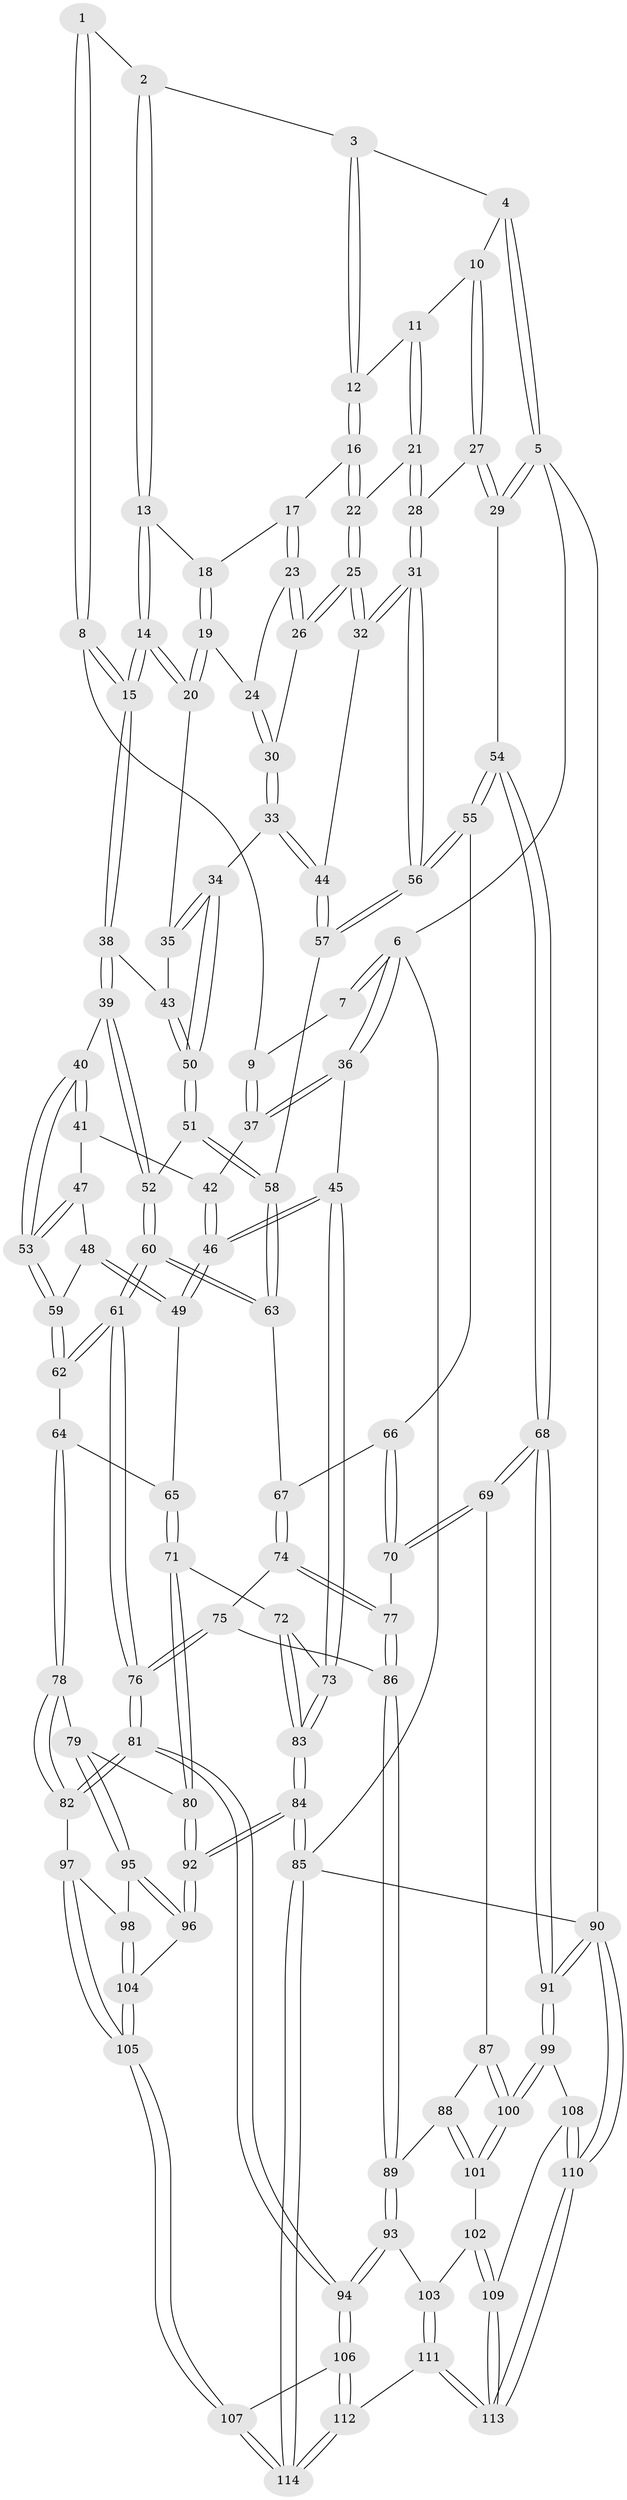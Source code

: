 // coarse degree distribution, {3: 0.09722222222222222, 4: 0.5, 5: 0.25, 7: 0.013888888888888888, 6: 0.125, 2: 0.013888888888888888}
// Generated by graph-tools (version 1.1) at 2025/52/02/27/25 19:52:36]
// undirected, 114 vertices, 282 edges
graph export_dot {
graph [start="1"]
  node [color=gray90,style=filled];
  1 [pos="+0.5914841772479338+0"];
  2 [pos="+0.6308219148592917+0"];
  3 [pos="+0.6898102095274327+0"];
  4 [pos="+0.8025223081529911+0"];
  5 [pos="+1+0"];
  6 [pos="+0+0"];
  7 [pos="+0.33266356444142775+0"];
  8 [pos="+0.3931058613526719+0.1281752750272039"];
  9 [pos="+0.31999237525930835+0.10191500568600442"];
  10 [pos="+0.8976133254825477+0.10105215864558253"];
  11 [pos="+0.8419922629713226+0.10022050442396029"];
  12 [pos="+0.7633171656089744+0.06542067699667325"];
  13 [pos="+0.5948188988727279+0"];
  14 [pos="+0.45403438147625985+0.14327874392776593"];
  15 [pos="+0.43234127730125377+0.14629675936285189"];
  16 [pos="+0.7336411029477466+0.10999530403720562"];
  17 [pos="+0.6397010375343476+0.11560319879969116"];
  18 [pos="+0.6187230945685358+0.08342502809661895"];
  19 [pos="+0.4923268077246191+0.15693126082557654"];
  20 [pos="+0.48935069935336944+0.15711747193484582"];
  21 [pos="+0.8023977363253827+0.1956234018578169"];
  22 [pos="+0.737585683013879+0.1827204022335203"];
  23 [pos="+0.6270469872008861+0.16279701664256696"];
  24 [pos="+0.60043650201523+0.17668616672209878"];
  25 [pos="+0.7048374320156855+0.22212758870970958"];
  26 [pos="+0.6854119951521879+0.2107932564917835"];
  27 [pos="+1+0.15556859016827318"];
  28 [pos="+0.8322340017303603+0.22703539167304462"];
  29 [pos="+1+0.18777266449314506"];
  30 [pos="+0.5993877776033465+0.2332360996440063"];
  31 [pos="+0.8004047368706421+0.3454967164619984"];
  32 [pos="+0.7045998938161602+0.2506791422946693"];
  33 [pos="+0.5886764567162557+0.2712803644102016"];
  34 [pos="+0.5720113107879795+0.2731073986208262"];
  35 [pos="+0.5176664369645275+0.2078026254207026"];
  36 [pos="+0+0"];
  37 [pos="+0.2564840912471538+0.14275402889000427"];
  38 [pos="+0.42853890798673017+0.24217355606269758"];
  39 [pos="+0.38230621964761885+0.3584752523419037"];
  40 [pos="+0.36689815511795687+0.3601178373126069"];
  41 [pos="+0.25578366302818945+0.18276631438521918"];
  42 [pos="+0.2546460266052273+0.1618556418037001"];
  43 [pos="+0.49975803582594297+0.2843220400373578"];
  44 [pos="+0.6329740310108388+0.295138437086654"];
  45 [pos="+0+0.4040357512909579"];
  46 [pos="+0+0.40827242216738135"];
  47 [pos="+0.22720570025012973+0.25420194023738923"];
  48 [pos="+0.17820166254951234+0.36399619531261584"];
  49 [pos="+0+0.4186673775167838"];
  50 [pos="+0.5265254282385406+0.31629128371181986"];
  51 [pos="+0.5087771079416967+0.3714535184747589"];
  52 [pos="+0.45289894264122543+0.3951195981302641"];
  53 [pos="+0.3304940735029578+0.3850077562567432"];
  54 [pos="+1+0.44578970384341854"];
  55 [pos="+0.8341897480702862+0.44692443856050984"];
  56 [pos="+0.8314179797891953+0.4445351590500465"];
  57 [pos="+0.6431916750270488+0.41458363340494947"];
  58 [pos="+0.6357008676342333+0.41761553494787546"];
  59 [pos="+0.30542270342480404+0.40315398122025387"];
  60 [pos="+0.4753293128786552+0.5783698325803083"];
  61 [pos="+0.4415393037288611+0.6209311888786044"];
  62 [pos="+0.29878105840831237+0.5156393353891409"];
  63 [pos="+0.5606788663061768+0.5501006820487266"];
  64 [pos="+0.1910176378642389+0.557554520935836"];
  65 [pos="+0.18261256242223645+0.5552147799659652"];
  66 [pos="+0.8313492858857243+0.4524506710085153"];
  67 [pos="+0.6462820719047749+0.5875394595661262"];
  68 [pos="+1+0.7134474601015669"];
  69 [pos="+0.9104603617227053+0.7321363564001211"];
  70 [pos="+0.7916708446172894+0.6451231303340975"];
  71 [pos="+0.0877075280406279+0.715531250846411"];
  72 [pos="+0.07492349984271864+0.7075913866539986"];
  73 [pos="+0+0.553142703479437"];
  74 [pos="+0.6467830814440108+0.588786449547858"];
  75 [pos="+0.6201374638089099+0.6937415766997941"];
  76 [pos="+0.4293771104843816+0.7375009003076182"];
  77 [pos="+0.7410034789374497+0.6783519812158963"];
  78 [pos="+0.24291312930587025+0.6826614768889799"];
  79 [pos="+0.105756015238877+0.7321276607698807"];
  80 [pos="+0.09522326165019572+0.725980171440056"];
  81 [pos="+0.4259723021924626+0.7461492620167796"];
  82 [pos="+0.3699998519858211+0.7535104555564816"];
  83 [pos="+0+1"];
  84 [pos="+0+1"];
  85 [pos="+0+1"];
  86 [pos="+0.7148949014909134+0.7290874108045636"];
  87 [pos="+0.8486042984706537+0.7846123097280608"];
  88 [pos="+0.8235107293318071+0.801020355621652"];
  89 [pos="+0.7184753092315412+0.776220275497358"];
  90 [pos="+1+1"];
  91 [pos="+1+0.8032817830472656"];
  92 [pos="+0+1"];
  93 [pos="+0.7012885780289626+0.8003035168810002"];
  94 [pos="+0.5074464660344576+0.8938369042669105"];
  95 [pos="+0.12868503084295677+0.7750507970625998"];
  96 [pos="+0.08360372331649939+0.9308611912771289"];
  97 [pos="+0.2971075569543147+0.8065713562711939"];
  98 [pos="+0.21189689527833475+0.8159636741745037"];
  99 [pos="+0.9359404642157988+0.8951991242351774"];
  100 [pos="+0.9186533400485987+0.8909157845488715"];
  101 [pos="+0.830190931793074+0.8816380331599717"];
  102 [pos="+0.8237241394183215+0.8898411534979173"];
  103 [pos="+0.755297043186137+0.9114085992355323"];
  104 [pos="+0.14937511402503162+0.9225137690290025"];
  105 [pos="+0.24726280532974876+0.9578844154874584"];
  106 [pos="+0.5077949591143635+0.8994656479835142"];
  107 [pos="+0.25157141110017656+0.9657825465367315"];
  108 [pos="+0.9232411535679064+0.9138672649361689"];
  109 [pos="+0.8479986766786481+0.9706873420530968"];
  110 [pos="+0.8427165776658603+1"];
  111 [pos="+0.6170485249438517+1"];
  112 [pos="+0.5723655302806375+1"];
  113 [pos="+0.7957546509073335+1"];
  114 [pos="+0.28900746224705726+1"];
  1 -- 2;
  1 -- 8;
  1 -- 8;
  2 -- 3;
  2 -- 13;
  2 -- 13;
  3 -- 4;
  3 -- 12;
  3 -- 12;
  4 -- 5;
  4 -- 5;
  4 -- 10;
  5 -- 6;
  5 -- 29;
  5 -- 29;
  5 -- 90;
  6 -- 7;
  6 -- 7;
  6 -- 36;
  6 -- 36;
  6 -- 85;
  7 -- 9;
  8 -- 9;
  8 -- 15;
  8 -- 15;
  9 -- 37;
  9 -- 37;
  10 -- 11;
  10 -- 27;
  10 -- 27;
  11 -- 12;
  11 -- 21;
  11 -- 21;
  12 -- 16;
  12 -- 16;
  13 -- 14;
  13 -- 14;
  13 -- 18;
  14 -- 15;
  14 -- 15;
  14 -- 20;
  14 -- 20;
  15 -- 38;
  15 -- 38;
  16 -- 17;
  16 -- 22;
  16 -- 22;
  17 -- 18;
  17 -- 23;
  17 -- 23;
  18 -- 19;
  18 -- 19;
  19 -- 20;
  19 -- 20;
  19 -- 24;
  20 -- 35;
  21 -- 22;
  21 -- 28;
  21 -- 28;
  22 -- 25;
  22 -- 25;
  23 -- 24;
  23 -- 26;
  23 -- 26;
  24 -- 30;
  24 -- 30;
  25 -- 26;
  25 -- 26;
  25 -- 32;
  25 -- 32;
  26 -- 30;
  27 -- 28;
  27 -- 29;
  27 -- 29;
  28 -- 31;
  28 -- 31;
  29 -- 54;
  30 -- 33;
  30 -- 33;
  31 -- 32;
  31 -- 32;
  31 -- 56;
  31 -- 56;
  32 -- 44;
  33 -- 34;
  33 -- 44;
  33 -- 44;
  34 -- 35;
  34 -- 35;
  34 -- 50;
  34 -- 50;
  35 -- 43;
  36 -- 37;
  36 -- 37;
  36 -- 45;
  37 -- 42;
  38 -- 39;
  38 -- 39;
  38 -- 43;
  39 -- 40;
  39 -- 52;
  39 -- 52;
  40 -- 41;
  40 -- 41;
  40 -- 53;
  40 -- 53;
  41 -- 42;
  41 -- 47;
  42 -- 46;
  42 -- 46;
  43 -- 50;
  43 -- 50;
  44 -- 57;
  44 -- 57;
  45 -- 46;
  45 -- 46;
  45 -- 73;
  45 -- 73;
  46 -- 49;
  46 -- 49;
  47 -- 48;
  47 -- 53;
  47 -- 53;
  48 -- 49;
  48 -- 49;
  48 -- 59;
  49 -- 65;
  50 -- 51;
  50 -- 51;
  51 -- 52;
  51 -- 58;
  51 -- 58;
  52 -- 60;
  52 -- 60;
  53 -- 59;
  53 -- 59;
  54 -- 55;
  54 -- 55;
  54 -- 68;
  54 -- 68;
  55 -- 56;
  55 -- 56;
  55 -- 66;
  56 -- 57;
  56 -- 57;
  57 -- 58;
  58 -- 63;
  58 -- 63;
  59 -- 62;
  59 -- 62;
  60 -- 61;
  60 -- 61;
  60 -- 63;
  60 -- 63;
  61 -- 62;
  61 -- 62;
  61 -- 76;
  61 -- 76;
  62 -- 64;
  63 -- 67;
  64 -- 65;
  64 -- 78;
  64 -- 78;
  65 -- 71;
  65 -- 71;
  66 -- 67;
  66 -- 70;
  66 -- 70;
  67 -- 74;
  67 -- 74;
  68 -- 69;
  68 -- 69;
  68 -- 91;
  68 -- 91;
  69 -- 70;
  69 -- 70;
  69 -- 87;
  70 -- 77;
  71 -- 72;
  71 -- 80;
  71 -- 80;
  72 -- 73;
  72 -- 83;
  72 -- 83;
  73 -- 83;
  73 -- 83;
  74 -- 75;
  74 -- 77;
  74 -- 77;
  75 -- 76;
  75 -- 76;
  75 -- 86;
  76 -- 81;
  76 -- 81;
  77 -- 86;
  77 -- 86;
  78 -- 79;
  78 -- 82;
  78 -- 82;
  79 -- 80;
  79 -- 95;
  79 -- 95;
  80 -- 92;
  80 -- 92;
  81 -- 82;
  81 -- 82;
  81 -- 94;
  81 -- 94;
  82 -- 97;
  83 -- 84;
  83 -- 84;
  84 -- 85;
  84 -- 85;
  84 -- 92;
  84 -- 92;
  85 -- 114;
  85 -- 114;
  85 -- 90;
  86 -- 89;
  86 -- 89;
  87 -- 88;
  87 -- 100;
  87 -- 100;
  88 -- 89;
  88 -- 101;
  88 -- 101;
  89 -- 93;
  89 -- 93;
  90 -- 91;
  90 -- 91;
  90 -- 110;
  90 -- 110;
  91 -- 99;
  91 -- 99;
  92 -- 96;
  92 -- 96;
  93 -- 94;
  93 -- 94;
  93 -- 103;
  94 -- 106;
  94 -- 106;
  95 -- 96;
  95 -- 96;
  95 -- 98;
  96 -- 104;
  97 -- 98;
  97 -- 105;
  97 -- 105;
  98 -- 104;
  98 -- 104;
  99 -- 100;
  99 -- 100;
  99 -- 108;
  100 -- 101;
  100 -- 101;
  101 -- 102;
  102 -- 103;
  102 -- 109;
  102 -- 109;
  103 -- 111;
  103 -- 111;
  104 -- 105;
  104 -- 105;
  105 -- 107;
  105 -- 107;
  106 -- 107;
  106 -- 112;
  106 -- 112;
  107 -- 114;
  107 -- 114;
  108 -- 109;
  108 -- 110;
  108 -- 110;
  109 -- 113;
  109 -- 113;
  110 -- 113;
  110 -- 113;
  111 -- 112;
  111 -- 113;
  111 -- 113;
  112 -- 114;
  112 -- 114;
}

